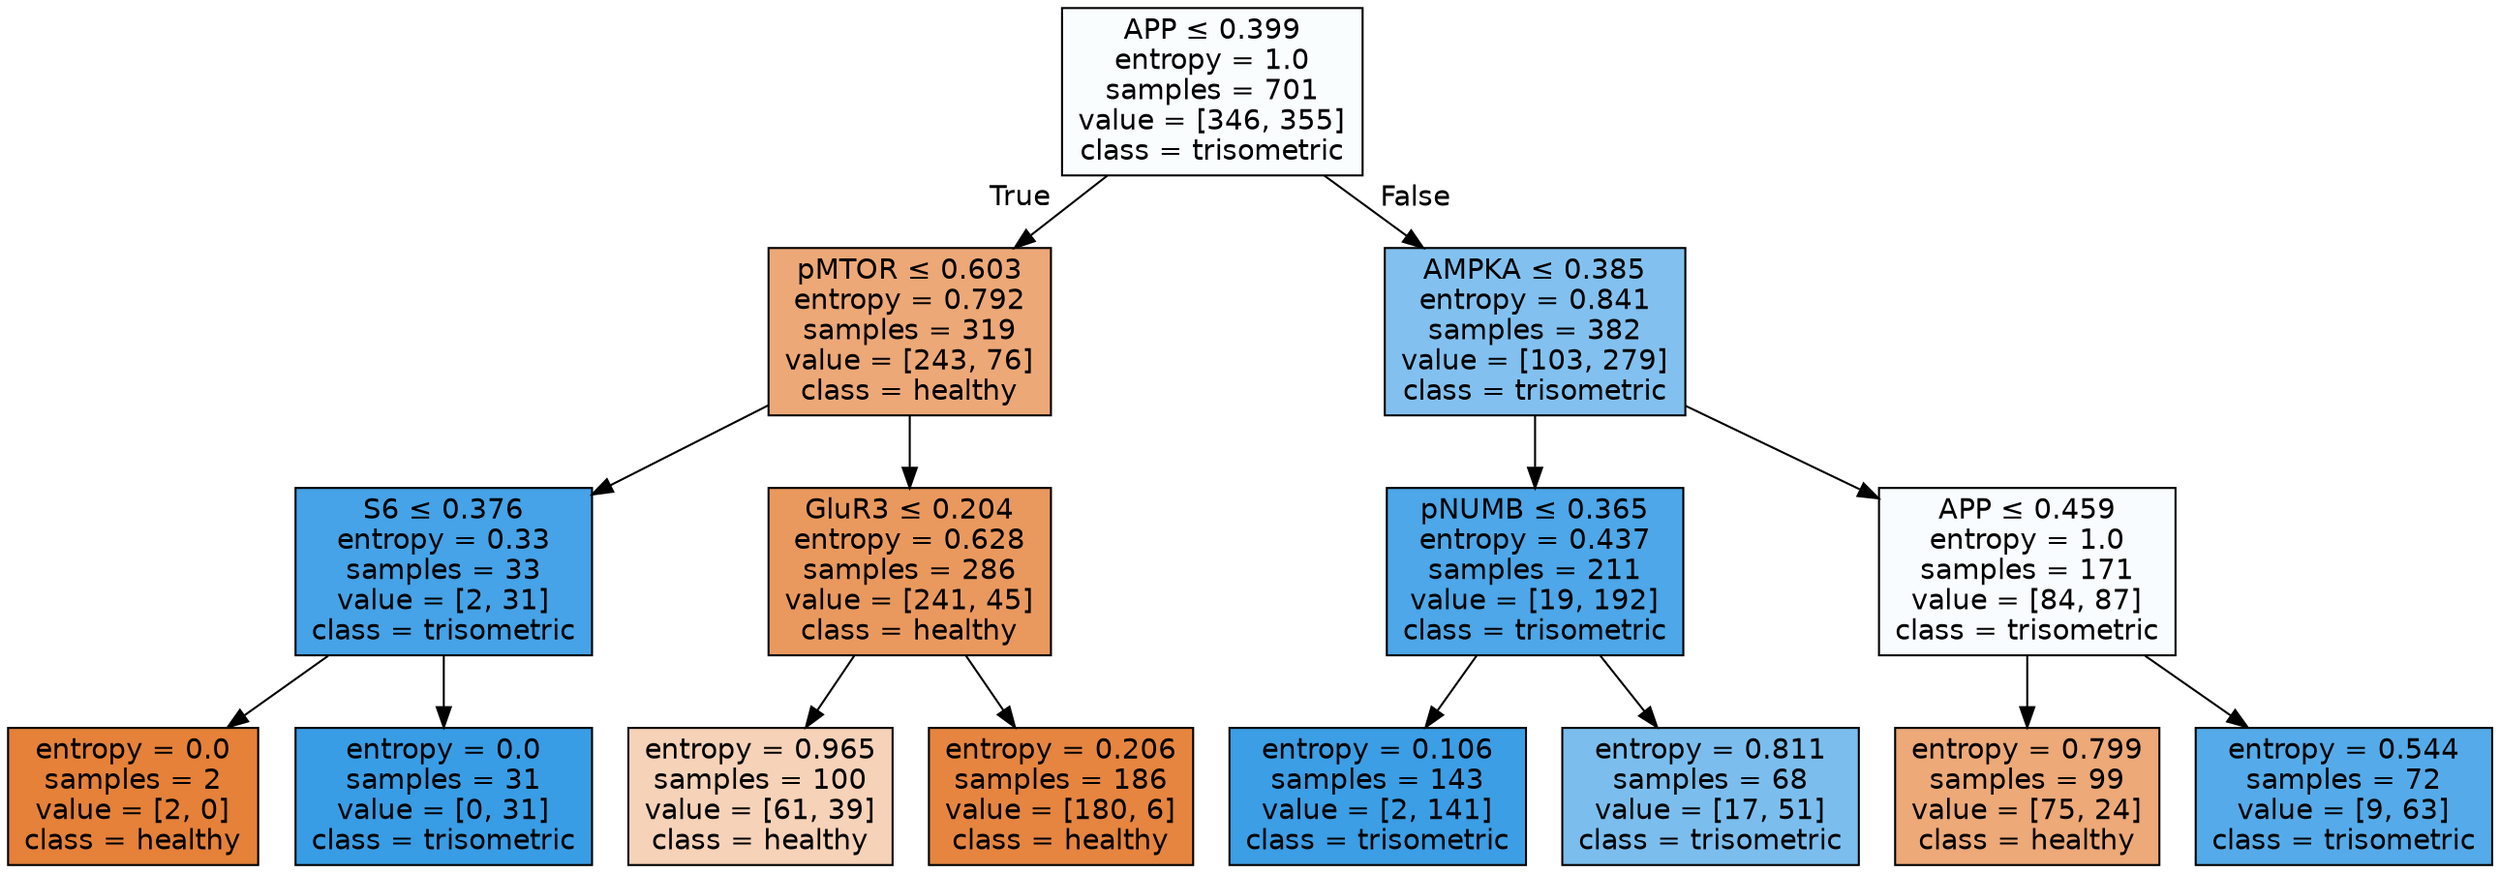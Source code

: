 digraph Tree {
node [shape=box, style="filled", color="black", fontname="helvetica"] ;
edge [fontname="helvetica"] ;
0 [label=<APP &le; 0.399<br/>entropy = 1.0<br/>samples = 701<br/>value = [346, 355]<br/>class = trisometric>, fillcolor="#fafdfe"] ;
1 [label=<pMTOR &le; 0.603<br/>entropy = 0.792<br/>samples = 319<br/>value = [243, 76]<br/>class = healthy>, fillcolor="#eda877"] ;
0 -> 1 [labeldistance=2.5, labelangle=45, headlabel="True"] ;
2 [label=<S6 &le; 0.376<br/>entropy = 0.33<br/>samples = 33<br/>value = [2, 31]<br/>class = trisometric>, fillcolor="#46a3e7"] ;
1 -> 2 ;
3 [label=<entropy = 0.0<br/>samples = 2<br/>value = [2, 0]<br/>class = healthy>, fillcolor="#e58139"] ;
2 -> 3 ;
4 [label=<entropy = 0.0<br/>samples = 31<br/>value = [0, 31]<br/>class = trisometric>, fillcolor="#399de5"] ;
2 -> 4 ;
5 [label=<GluR3 &le; 0.204<br/>entropy = 0.628<br/>samples = 286<br/>value = [241, 45]<br/>class = healthy>, fillcolor="#ea995e"] ;
1 -> 5 ;
6 [label=<entropy = 0.965<br/>samples = 100<br/>value = [61, 39]<br/>class = healthy>, fillcolor="#f6d2b8"] ;
5 -> 6 ;
7 [label=<entropy = 0.206<br/>samples = 186<br/>value = [180, 6]<br/>class = healthy>, fillcolor="#e68540"] ;
5 -> 7 ;
8 [label=<AMPKA &le; 0.385<br/>entropy = 0.841<br/>samples = 382<br/>value = [103, 279]<br/>class = trisometric>, fillcolor="#82c1ef"] ;
0 -> 8 [labeldistance=2.5, labelangle=-45, headlabel="False"] ;
9 [label=<pNUMB &le; 0.365<br/>entropy = 0.437<br/>samples = 211<br/>value = [19, 192]<br/>class = trisometric>, fillcolor="#4da7e8"] ;
8 -> 9 ;
10 [label=<entropy = 0.106<br/>samples = 143<br/>value = [2, 141]<br/>class = trisometric>, fillcolor="#3c9ee5"] ;
9 -> 10 ;
11 [label=<entropy = 0.811<br/>samples = 68<br/>value = [17, 51]<br/>class = trisometric>, fillcolor="#7bbeee"] ;
9 -> 11 ;
12 [label=<APP &le; 0.459<br/>entropy = 1.0<br/>samples = 171<br/>value = [84, 87]<br/>class = trisometric>, fillcolor="#f8fcfe"] ;
8 -> 12 ;
13 [label=<entropy = 0.799<br/>samples = 99<br/>value = [75, 24]<br/>class = healthy>, fillcolor="#eda978"] ;
12 -> 13 ;
14 [label=<entropy = 0.544<br/>samples = 72<br/>value = [9, 63]<br/>class = trisometric>, fillcolor="#55abe9"] ;
12 -> 14 ;
}

